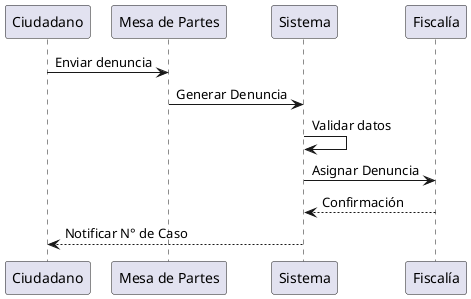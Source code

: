 @startuml
participant Ciudadano
participant "Mesa de Partes" as Mesa
participant Sistema
participant Fiscalía

Ciudadano -> Mesa: Enviar denuncia
Mesa -> Sistema: Generar Denuncia
Sistema -> Sistema: Validar datos
Sistema -> Fiscalía: Asignar Denuncia
Fiscalía --> Sistema: Confirmación
Sistema --> Ciudadano: Notificar N° de Caso
@enduml